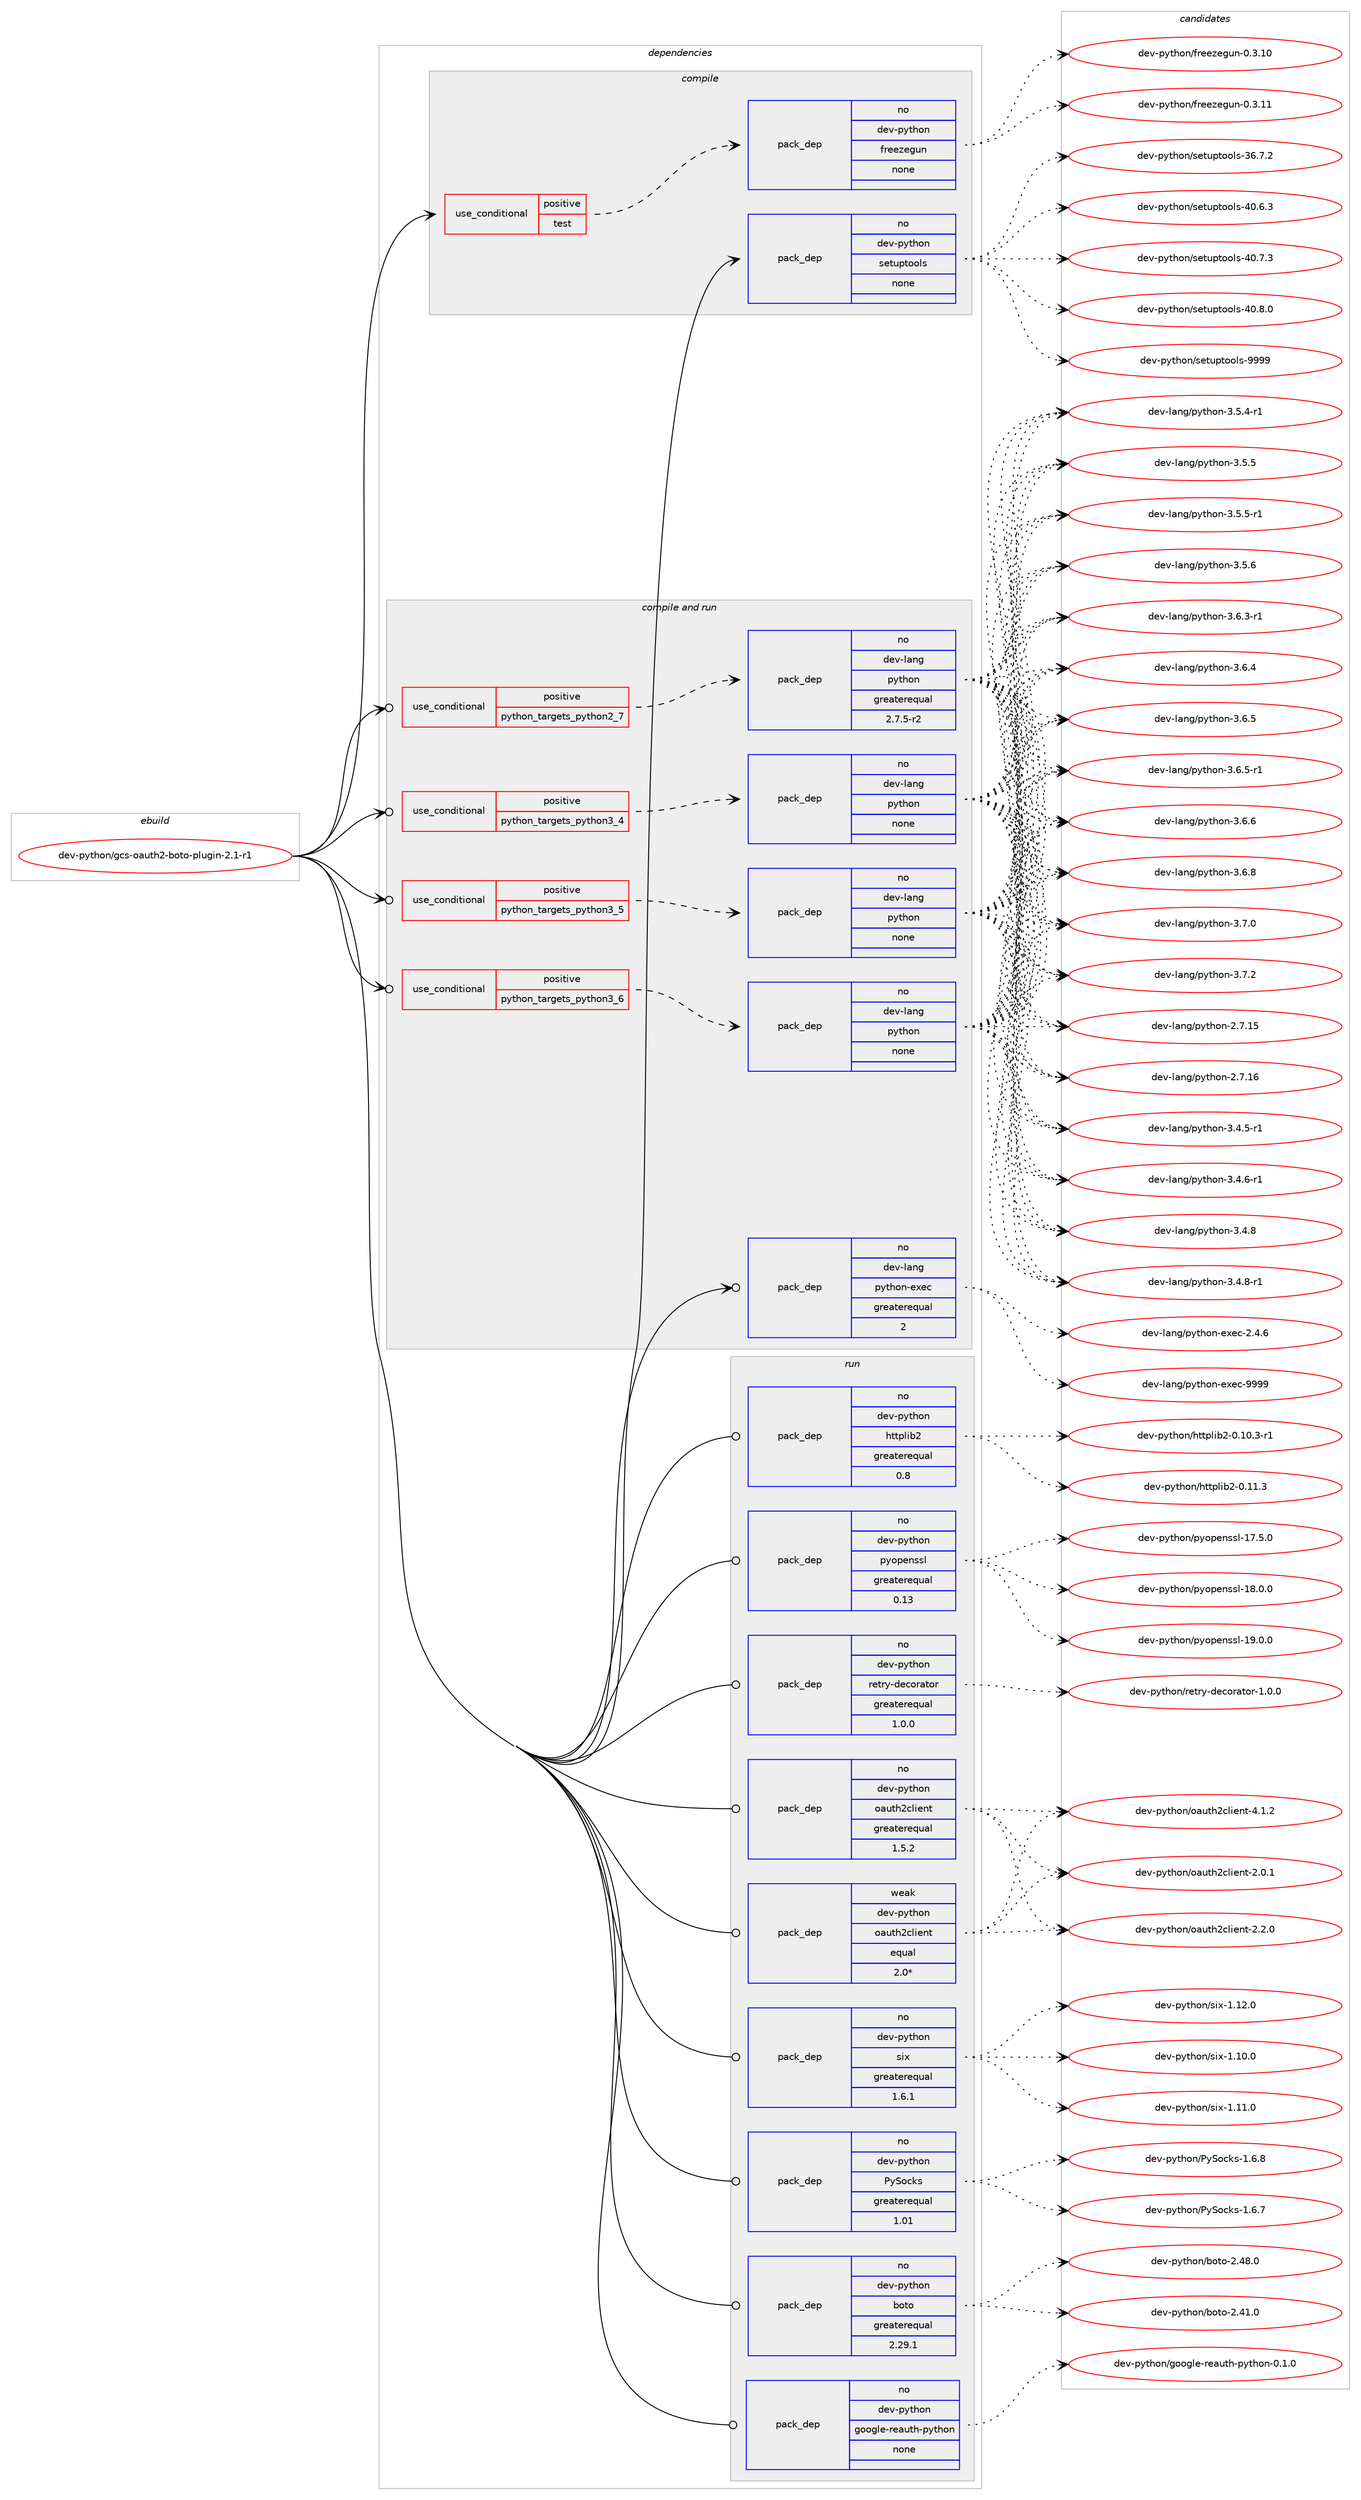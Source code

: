 digraph prolog {

# *************
# Graph options
# *************

newrank=true;
concentrate=true;
compound=true;
graph [rankdir=LR,fontname=Helvetica,fontsize=10,ranksep=1.5];#, ranksep=2.5, nodesep=0.2];
edge  [arrowhead=vee];
node  [fontname=Helvetica,fontsize=10];

# **********
# The ebuild
# **********

subgraph cluster_leftcol {
color=gray;
rank=same;
label=<<i>ebuild</i>>;
id [label="dev-python/gcs-oauth2-boto-plugin-2.1-r1", color=red, width=4, href="../dev-python/gcs-oauth2-boto-plugin-2.1-r1.svg"];
}

# ****************
# The dependencies
# ****************

subgraph cluster_midcol {
color=gray;
label=<<i>dependencies</i>>;
subgraph cluster_compile {
fillcolor="#eeeeee";
style=filled;
label=<<i>compile</i>>;
subgraph cond374833 {
dependency1410798 [label=<<TABLE BORDER="0" CELLBORDER="1" CELLSPACING="0" CELLPADDING="4"><TR><TD ROWSPAN="3" CELLPADDING="10">use_conditional</TD></TR><TR><TD>positive</TD></TR><TR><TD>test</TD></TR></TABLE>>, shape=none, color=red];
subgraph pack1012706 {
dependency1410799 [label=<<TABLE BORDER="0" CELLBORDER="1" CELLSPACING="0" CELLPADDING="4" WIDTH="220"><TR><TD ROWSPAN="6" CELLPADDING="30">pack_dep</TD></TR><TR><TD WIDTH="110">no</TD></TR><TR><TD>dev-python</TD></TR><TR><TD>freezegun</TD></TR><TR><TD>none</TD></TR><TR><TD></TD></TR></TABLE>>, shape=none, color=blue];
}
dependency1410798:e -> dependency1410799:w [weight=20,style="dashed",arrowhead="vee"];
}
id:e -> dependency1410798:w [weight=20,style="solid",arrowhead="vee"];
subgraph pack1012707 {
dependency1410800 [label=<<TABLE BORDER="0" CELLBORDER="1" CELLSPACING="0" CELLPADDING="4" WIDTH="220"><TR><TD ROWSPAN="6" CELLPADDING="30">pack_dep</TD></TR><TR><TD WIDTH="110">no</TD></TR><TR><TD>dev-python</TD></TR><TR><TD>setuptools</TD></TR><TR><TD>none</TD></TR><TR><TD></TD></TR></TABLE>>, shape=none, color=blue];
}
id:e -> dependency1410800:w [weight=20,style="solid",arrowhead="vee"];
}
subgraph cluster_compileandrun {
fillcolor="#eeeeee";
style=filled;
label=<<i>compile and run</i>>;
subgraph cond374834 {
dependency1410801 [label=<<TABLE BORDER="0" CELLBORDER="1" CELLSPACING="0" CELLPADDING="4"><TR><TD ROWSPAN="3" CELLPADDING="10">use_conditional</TD></TR><TR><TD>positive</TD></TR><TR><TD>python_targets_python2_7</TD></TR></TABLE>>, shape=none, color=red];
subgraph pack1012708 {
dependency1410802 [label=<<TABLE BORDER="0" CELLBORDER="1" CELLSPACING="0" CELLPADDING="4" WIDTH="220"><TR><TD ROWSPAN="6" CELLPADDING="30">pack_dep</TD></TR><TR><TD WIDTH="110">no</TD></TR><TR><TD>dev-lang</TD></TR><TR><TD>python</TD></TR><TR><TD>greaterequal</TD></TR><TR><TD>2.7.5-r2</TD></TR></TABLE>>, shape=none, color=blue];
}
dependency1410801:e -> dependency1410802:w [weight=20,style="dashed",arrowhead="vee"];
}
id:e -> dependency1410801:w [weight=20,style="solid",arrowhead="odotvee"];
subgraph cond374835 {
dependency1410803 [label=<<TABLE BORDER="0" CELLBORDER="1" CELLSPACING="0" CELLPADDING="4"><TR><TD ROWSPAN="3" CELLPADDING="10">use_conditional</TD></TR><TR><TD>positive</TD></TR><TR><TD>python_targets_python3_4</TD></TR></TABLE>>, shape=none, color=red];
subgraph pack1012709 {
dependency1410804 [label=<<TABLE BORDER="0" CELLBORDER="1" CELLSPACING="0" CELLPADDING="4" WIDTH="220"><TR><TD ROWSPAN="6" CELLPADDING="30">pack_dep</TD></TR><TR><TD WIDTH="110">no</TD></TR><TR><TD>dev-lang</TD></TR><TR><TD>python</TD></TR><TR><TD>none</TD></TR><TR><TD></TD></TR></TABLE>>, shape=none, color=blue];
}
dependency1410803:e -> dependency1410804:w [weight=20,style="dashed",arrowhead="vee"];
}
id:e -> dependency1410803:w [weight=20,style="solid",arrowhead="odotvee"];
subgraph cond374836 {
dependency1410805 [label=<<TABLE BORDER="0" CELLBORDER="1" CELLSPACING="0" CELLPADDING="4"><TR><TD ROWSPAN="3" CELLPADDING="10">use_conditional</TD></TR><TR><TD>positive</TD></TR><TR><TD>python_targets_python3_5</TD></TR></TABLE>>, shape=none, color=red];
subgraph pack1012710 {
dependency1410806 [label=<<TABLE BORDER="0" CELLBORDER="1" CELLSPACING="0" CELLPADDING="4" WIDTH="220"><TR><TD ROWSPAN="6" CELLPADDING="30">pack_dep</TD></TR><TR><TD WIDTH="110">no</TD></TR><TR><TD>dev-lang</TD></TR><TR><TD>python</TD></TR><TR><TD>none</TD></TR><TR><TD></TD></TR></TABLE>>, shape=none, color=blue];
}
dependency1410805:e -> dependency1410806:w [weight=20,style="dashed",arrowhead="vee"];
}
id:e -> dependency1410805:w [weight=20,style="solid",arrowhead="odotvee"];
subgraph cond374837 {
dependency1410807 [label=<<TABLE BORDER="0" CELLBORDER="1" CELLSPACING="0" CELLPADDING="4"><TR><TD ROWSPAN="3" CELLPADDING="10">use_conditional</TD></TR><TR><TD>positive</TD></TR><TR><TD>python_targets_python3_6</TD></TR></TABLE>>, shape=none, color=red];
subgraph pack1012711 {
dependency1410808 [label=<<TABLE BORDER="0" CELLBORDER="1" CELLSPACING="0" CELLPADDING="4" WIDTH="220"><TR><TD ROWSPAN="6" CELLPADDING="30">pack_dep</TD></TR><TR><TD WIDTH="110">no</TD></TR><TR><TD>dev-lang</TD></TR><TR><TD>python</TD></TR><TR><TD>none</TD></TR><TR><TD></TD></TR></TABLE>>, shape=none, color=blue];
}
dependency1410807:e -> dependency1410808:w [weight=20,style="dashed",arrowhead="vee"];
}
id:e -> dependency1410807:w [weight=20,style="solid",arrowhead="odotvee"];
subgraph pack1012712 {
dependency1410809 [label=<<TABLE BORDER="0" CELLBORDER="1" CELLSPACING="0" CELLPADDING="4" WIDTH="220"><TR><TD ROWSPAN="6" CELLPADDING="30">pack_dep</TD></TR><TR><TD WIDTH="110">no</TD></TR><TR><TD>dev-lang</TD></TR><TR><TD>python-exec</TD></TR><TR><TD>greaterequal</TD></TR><TR><TD>2</TD></TR></TABLE>>, shape=none, color=blue];
}
id:e -> dependency1410809:w [weight=20,style="solid",arrowhead="odotvee"];
}
subgraph cluster_run {
fillcolor="#eeeeee";
style=filled;
label=<<i>run</i>>;
subgraph pack1012713 {
dependency1410810 [label=<<TABLE BORDER="0" CELLBORDER="1" CELLSPACING="0" CELLPADDING="4" WIDTH="220"><TR><TD ROWSPAN="6" CELLPADDING="30">pack_dep</TD></TR><TR><TD WIDTH="110">no</TD></TR><TR><TD>dev-python</TD></TR><TR><TD>PySocks</TD></TR><TR><TD>greaterequal</TD></TR><TR><TD>1.01</TD></TR></TABLE>>, shape=none, color=blue];
}
id:e -> dependency1410810:w [weight=20,style="solid",arrowhead="odot"];
subgraph pack1012714 {
dependency1410811 [label=<<TABLE BORDER="0" CELLBORDER="1" CELLSPACING="0" CELLPADDING="4" WIDTH="220"><TR><TD ROWSPAN="6" CELLPADDING="30">pack_dep</TD></TR><TR><TD WIDTH="110">no</TD></TR><TR><TD>dev-python</TD></TR><TR><TD>boto</TD></TR><TR><TD>greaterequal</TD></TR><TR><TD>2.29.1</TD></TR></TABLE>>, shape=none, color=blue];
}
id:e -> dependency1410811:w [weight=20,style="solid",arrowhead="odot"];
subgraph pack1012715 {
dependency1410812 [label=<<TABLE BORDER="0" CELLBORDER="1" CELLSPACING="0" CELLPADDING="4" WIDTH="220"><TR><TD ROWSPAN="6" CELLPADDING="30">pack_dep</TD></TR><TR><TD WIDTH="110">no</TD></TR><TR><TD>dev-python</TD></TR><TR><TD>google-reauth-python</TD></TR><TR><TD>none</TD></TR><TR><TD></TD></TR></TABLE>>, shape=none, color=blue];
}
id:e -> dependency1410812:w [weight=20,style="solid",arrowhead="odot"];
subgraph pack1012716 {
dependency1410813 [label=<<TABLE BORDER="0" CELLBORDER="1" CELLSPACING="0" CELLPADDING="4" WIDTH="220"><TR><TD ROWSPAN="6" CELLPADDING="30">pack_dep</TD></TR><TR><TD WIDTH="110">no</TD></TR><TR><TD>dev-python</TD></TR><TR><TD>httplib2</TD></TR><TR><TD>greaterequal</TD></TR><TR><TD>0.8</TD></TR></TABLE>>, shape=none, color=blue];
}
id:e -> dependency1410813:w [weight=20,style="solid",arrowhead="odot"];
subgraph pack1012717 {
dependency1410814 [label=<<TABLE BORDER="0" CELLBORDER="1" CELLSPACING="0" CELLPADDING="4" WIDTH="220"><TR><TD ROWSPAN="6" CELLPADDING="30">pack_dep</TD></TR><TR><TD WIDTH="110">no</TD></TR><TR><TD>dev-python</TD></TR><TR><TD>oauth2client</TD></TR><TR><TD>greaterequal</TD></TR><TR><TD>1.5.2</TD></TR></TABLE>>, shape=none, color=blue];
}
id:e -> dependency1410814:w [weight=20,style="solid",arrowhead="odot"];
subgraph pack1012718 {
dependency1410815 [label=<<TABLE BORDER="0" CELLBORDER="1" CELLSPACING="0" CELLPADDING="4" WIDTH="220"><TR><TD ROWSPAN="6" CELLPADDING="30">pack_dep</TD></TR><TR><TD WIDTH="110">no</TD></TR><TR><TD>dev-python</TD></TR><TR><TD>pyopenssl</TD></TR><TR><TD>greaterequal</TD></TR><TR><TD>0.13</TD></TR></TABLE>>, shape=none, color=blue];
}
id:e -> dependency1410815:w [weight=20,style="solid",arrowhead="odot"];
subgraph pack1012719 {
dependency1410816 [label=<<TABLE BORDER="0" CELLBORDER="1" CELLSPACING="0" CELLPADDING="4" WIDTH="220"><TR><TD ROWSPAN="6" CELLPADDING="30">pack_dep</TD></TR><TR><TD WIDTH="110">no</TD></TR><TR><TD>dev-python</TD></TR><TR><TD>retry-decorator</TD></TR><TR><TD>greaterequal</TD></TR><TR><TD>1.0.0</TD></TR></TABLE>>, shape=none, color=blue];
}
id:e -> dependency1410816:w [weight=20,style="solid",arrowhead="odot"];
subgraph pack1012720 {
dependency1410817 [label=<<TABLE BORDER="0" CELLBORDER="1" CELLSPACING="0" CELLPADDING="4" WIDTH="220"><TR><TD ROWSPAN="6" CELLPADDING="30">pack_dep</TD></TR><TR><TD WIDTH="110">no</TD></TR><TR><TD>dev-python</TD></TR><TR><TD>six</TD></TR><TR><TD>greaterequal</TD></TR><TR><TD>1.6.1</TD></TR></TABLE>>, shape=none, color=blue];
}
id:e -> dependency1410817:w [weight=20,style="solid",arrowhead="odot"];
subgraph pack1012721 {
dependency1410818 [label=<<TABLE BORDER="0" CELLBORDER="1" CELLSPACING="0" CELLPADDING="4" WIDTH="220"><TR><TD ROWSPAN="6" CELLPADDING="30">pack_dep</TD></TR><TR><TD WIDTH="110">weak</TD></TR><TR><TD>dev-python</TD></TR><TR><TD>oauth2client</TD></TR><TR><TD>equal</TD></TR><TR><TD>2.0*</TD></TR></TABLE>>, shape=none, color=blue];
}
id:e -> dependency1410818:w [weight=20,style="solid",arrowhead="odot"];
}
}

# **************
# The candidates
# **************

subgraph cluster_choices {
rank=same;
color=gray;
label=<<i>candidates</i>>;

subgraph choice1012706 {
color=black;
nodesep=1;
choice100101118451121211161041111104710211410110112210110311711045484651464948 [label="dev-python/freezegun-0.3.10", color=red, width=4,href="../dev-python/freezegun-0.3.10.svg"];
choice100101118451121211161041111104710211410110112210110311711045484651464949 [label="dev-python/freezegun-0.3.11", color=red, width=4,href="../dev-python/freezegun-0.3.11.svg"];
dependency1410799:e -> choice100101118451121211161041111104710211410110112210110311711045484651464948:w [style=dotted,weight="100"];
dependency1410799:e -> choice100101118451121211161041111104710211410110112210110311711045484651464949:w [style=dotted,weight="100"];
}
subgraph choice1012707 {
color=black;
nodesep=1;
choice100101118451121211161041111104711510111611711211611111110811545515446554650 [label="dev-python/setuptools-36.7.2", color=red, width=4,href="../dev-python/setuptools-36.7.2.svg"];
choice100101118451121211161041111104711510111611711211611111110811545524846544651 [label="dev-python/setuptools-40.6.3", color=red, width=4,href="../dev-python/setuptools-40.6.3.svg"];
choice100101118451121211161041111104711510111611711211611111110811545524846554651 [label="dev-python/setuptools-40.7.3", color=red, width=4,href="../dev-python/setuptools-40.7.3.svg"];
choice100101118451121211161041111104711510111611711211611111110811545524846564648 [label="dev-python/setuptools-40.8.0", color=red, width=4,href="../dev-python/setuptools-40.8.0.svg"];
choice10010111845112121116104111110471151011161171121161111111081154557575757 [label="dev-python/setuptools-9999", color=red, width=4,href="../dev-python/setuptools-9999.svg"];
dependency1410800:e -> choice100101118451121211161041111104711510111611711211611111110811545515446554650:w [style=dotted,weight="100"];
dependency1410800:e -> choice100101118451121211161041111104711510111611711211611111110811545524846544651:w [style=dotted,weight="100"];
dependency1410800:e -> choice100101118451121211161041111104711510111611711211611111110811545524846554651:w [style=dotted,weight="100"];
dependency1410800:e -> choice100101118451121211161041111104711510111611711211611111110811545524846564648:w [style=dotted,weight="100"];
dependency1410800:e -> choice10010111845112121116104111110471151011161171121161111111081154557575757:w [style=dotted,weight="100"];
}
subgraph choice1012708 {
color=black;
nodesep=1;
choice10010111845108971101034711212111610411111045504655464953 [label="dev-lang/python-2.7.15", color=red, width=4,href="../dev-lang/python-2.7.15.svg"];
choice10010111845108971101034711212111610411111045504655464954 [label="dev-lang/python-2.7.16", color=red, width=4,href="../dev-lang/python-2.7.16.svg"];
choice1001011184510897110103471121211161041111104551465246534511449 [label="dev-lang/python-3.4.5-r1", color=red, width=4,href="../dev-lang/python-3.4.5-r1.svg"];
choice1001011184510897110103471121211161041111104551465246544511449 [label="dev-lang/python-3.4.6-r1", color=red, width=4,href="../dev-lang/python-3.4.6-r1.svg"];
choice100101118451089711010347112121116104111110455146524656 [label="dev-lang/python-3.4.8", color=red, width=4,href="../dev-lang/python-3.4.8.svg"];
choice1001011184510897110103471121211161041111104551465246564511449 [label="dev-lang/python-3.4.8-r1", color=red, width=4,href="../dev-lang/python-3.4.8-r1.svg"];
choice1001011184510897110103471121211161041111104551465346524511449 [label="dev-lang/python-3.5.4-r1", color=red, width=4,href="../dev-lang/python-3.5.4-r1.svg"];
choice100101118451089711010347112121116104111110455146534653 [label="dev-lang/python-3.5.5", color=red, width=4,href="../dev-lang/python-3.5.5.svg"];
choice1001011184510897110103471121211161041111104551465346534511449 [label="dev-lang/python-3.5.5-r1", color=red, width=4,href="../dev-lang/python-3.5.5-r1.svg"];
choice100101118451089711010347112121116104111110455146534654 [label="dev-lang/python-3.5.6", color=red, width=4,href="../dev-lang/python-3.5.6.svg"];
choice1001011184510897110103471121211161041111104551465446514511449 [label="dev-lang/python-3.6.3-r1", color=red, width=4,href="../dev-lang/python-3.6.3-r1.svg"];
choice100101118451089711010347112121116104111110455146544652 [label="dev-lang/python-3.6.4", color=red, width=4,href="../dev-lang/python-3.6.4.svg"];
choice100101118451089711010347112121116104111110455146544653 [label="dev-lang/python-3.6.5", color=red, width=4,href="../dev-lang/python-3.6.5.svg"];
choice1001011184510897110103471121211161041111104551465446534511449 [label="dev-lang/python-3.6.5-r1", color=red, width=4,href="../dev-lang/python-3.6.5-r1.svg"];
choice100101118451089711010347112121116104111110455146544654 [label="dev-lang/python-3.6.6", color=red, width=4,href="../dev-lang/python-3.6.6.svg"];
choice100101118451089711010347112121116104111110455146544656 [label="dev-lang/python-3.6.8", color=red, width=4,href="../dev-lang/python-3.6.8.svg"];
choice100101118451089711010347112121116104111110455146554648 [label="dev-lang/python-3.7.0", color=red, width=4,href="../dev-lang/python-3.7.0.svg"];
choice100101118451089711010347112121116104111110455146554650 [label="dev-lang/python-3.7.2", color=red, width=4,href="../dev-lang/python-3.7.2.svg"];
dependency1410802:e -> choice10010111845108971101034711212111610411111045504655464953:w [style=dotted,weight="100"];
dependency1410802:e -> choice10010111845108971101034711212111610411111045504655464954:w [style=dotted,weight="100"];
dependency1410802:e -> choice1001011184510897110103471121211161041111104551465246534511449:w [style=dotted,weight="100"];
dependency1410802:e -> choice1001011184510897110103471121211161041111104551465246544511449:w [style=dotted,weight="100"];
dependency1410802:e -> choice100101118451089711010347112121116104111110455146524656:w [style=dotted,weight="100"];
dependency1410802:e -> choice1001011184510897110103471121211161041111104551465246564511449:w [style=dotted,weight="100"];
dependency1410802:e -> choice1001011184510897110103471121211161041111104551465346524511449:w [style=dotted,weight="100"];
dependency1410802:e -> choice100101118451089711010347112121116104111110455146534653:w [style=dotted,weight="100"];
dependency1410802:e -> choice1001011184510897110103471121211161041111104551465346534511449:w [style=dotted,weight="100"];
dependency1410802:e -> choice100101118451089711010347112121116104111110455146534654:w [style=dotted,weight="100"];
dependency1410802:e -> choice1001011184510897110103471121211161041111104551465446514511449:w [style=dotted,weight="100"];
dependency1410802:e -> choice100101118451089711010347112121116104111110455146544652:w [style=dotted,weight="100"];
dependency1410802:e -> choice100101118451089711010347112121116104111110455146544653:w [style=dotted,weight="100"];
dependency1410802:e -> choice1001011184510897110103471121211161041111104551465446534511449:w [style=dotted,weight="100"];
dependency1410802:e -> choice100101118451089711010347112121116104111110455146544654:w [style=dotted,weight="100"];
dependency1410802:e -> choice100101118451089711010347112121116104111110455146544656:w [style=dotted,weight="100"];
dependency1410802:e -> choice100101118451089711010347112121116104111110455146554648:w [style=dotted,weight="100"];
dependency1410802:e -> choice100101118451089711010347112121116104111110455146554650:w [style=dotted,weight="100"];
}
subgraph choice1012709 {
color=black;
nodesep=1;
choice10010111845108971101034711212111610411111045504655464953 [label="dev-lang/python-2.7.15", color=red, width=4,href="../dev-lang/python-2.7.15.svg"];
choice10010111845108971101034711212111610411111045504655464954 [label="dev-lang/python-2.7.16", color=red, width=4,href="../dev-lang/python-2.7.16.svg"];
choice1001011184510897110103471121211161041111104551465246534511449 [label="dev-lang/python-3.4.5-r1", color=red, width=4,href="../dev-lang/python-3.4.5-r1.svg"];
choice1001011184510897110103471121211161041111104551465246544511449 [label="dev-lang/python-3.4.6-r1", color=red, width=4,href="../dev-lang/python-3.4.6-r1.svg"];
choice100101118451089711010347112121116104111110455146524656 [label="dev-lang/python-3.4.8", color=red, width=4,href="../dev-lang/python-3.4.8.svg"];
choice1001011184510897110103471121211161041111104551465246564511449 [label="dev-lang/python-3.4.8-r1", color=red, width=4,href="../dev-lang/python-3.4.8-r1.svg"];
choice1001011184510897110103471121211161041111104551465346524511449 [label="dev-lang/python-3.5.4-r1", color=red, width=4,href="../dev-lang/python-3.5.4-r1.svg"];
choice100101118451089711010347112121116104111110455146534653 [label="dev-lang/python-3.5.5", color=red, width=4,href="../dev-lang/python-3.5.5.svg"];
choice1001011184510897110103471121211161041111104551465346534511449 [label="dev-lang/python-3.5.5-r1", color=red, width=4,href="../dev-lang/python-3.5.5-r1.svg"];
choice100101118451089711010347112121116104111110455146534654 [label="dev-lang/python-3.5.6", color=red, width=4,href="../dev-lang/python-3.5.6.svg"];
choice1001011184510897110103471121211161041111104551465446514511449 [label="dev-lang/python-3.6.3-r1", color=red, width=4,href="../dev-lang/python-3.6.3-r1.svg"];
choice100101118451089711010347112121116104111110455146544652 [label="dev-lang/python-3.6.4", color=red, width=4,href="../dev-lang/python-3.6.4.svg"];
choice100101118451089711010347112121116104111110455146544653 [label="dev-lang/python-3.6.5", color=red, width=4,href="../dev-lang/python-3.6.5.svg"];
choice1001011184510897110103471121211161041111104551465446534511449 [label="dev-lang/python-3.6.5-r1", color=red, width=4,href="../dev-lang/python-3.6.5-r1.svg"];
choice100101118451089711010347112121116104111110455146544654 [label="dev-lang/python-3.6.6", color=red, width=4,href="../dev-lang/python-3.6.6.svg"];
choice100101118451089711010347112121116104111110455146544656 [label="dev-lang/python-3.6.8", color=red, width=4,href="../dev-lang/python-3.6.8.svg"];
choice100101118451089711010347112121116104111110455146554648 [label="dev-lang/python-3.7.0", color=red, width=4,href="../dev-lang/python-3.7.0.svg"];
choice100101118451089711010347112121116104111110455146554650 [label="dev-lang/python-3.7.2", color=red, width=4,href="../dev-lang/python-3.7.2.svg"];
dependency1410804:e -> choice10010111845108971101034711212111610411111045504655464953:w [style=dotted,weight="100"];
dependency1410804:e -> choice10010111845108971101034711212111610411111045504655464954:w [style=dotted,weight="100"];
dependency1410804:e -> choice1001011184510897110103471121211161041111104551465246534511449:w [style=dotted,weight="100"];
dependency1410804:e -> choice1001011184510897110103471121211161041111104551465246544511449:w [style=dotted,weight="100"];
dependency1410804:e -> choice100101118451089711010347112121116104111110455146524656:w [style=dotted,weight="100"];
dependency1410804:e -> choice1001011184510897110103471121211161041111104551465246564511449:w [style=dotted,weight="100"];
dependency1410804:e -> choice1001011184510897110103471121211161041111104551465346524511449:w [style=dotted,weight="100"];
dependency1410804:e -> choice100101118451089711010347112121116104111110455146534653:w [style=dotted,weight="100"];
dependency1410804:e -> choice1001011184510897110103471121211161041111104551465346534511449:w [style=dotted,weight="100"];
dependency1410804:e -> choice100101118451089711010347112121116104111110455146534654:w [style=dotted,weight="100"];
dependency1410804:e -> choice1001011184510897110103471121211161041111104551465446514511449:w [style=dotted,weight="100"];
dependency1410804:e -> choice100101118451089711010347112121116104111110455146544652:w [style=dotted,weight="100"];
dependency1410804:e -> choice100101118451089711010347112121116104111110455146544653:w [style=dotted,weight="100"];
dependency1410804:e -> choice1001011184510897110103471121211161041111104551465446534511449:w [style=dotted,weight="100"];
dependency1410804:e -> choice100101118451089711010347112121116104111110455146544654:w [style=dotted,weight="100"];
dependency1410804:e -> choice100101118451089711010347112121116104111110455146544656:w [style=dotted,weight="100"];
dependency1410804:e -> choice100101118451089711010347112121116104111110455146554648:w [style=dotted,weight="100"];
dependency1410804:e -> choice100101118451089711010347112121116104111110455146554650:w [style=dotted,weight="100"];
}
subgraph choice1012710 {
color=black;
nodesep=1;
choice10010111845108971101034711212111610411111045504655464953 [label="dev-lang/python-2.7.15", color=red, width=4,href="../dev-lang/python-2.7.15.svg"];
choice10010111845108971101034711212111610411111045504655464954 [label="dev-lang/python-2.7.16", color=red, width=4,href="../dev-lang/python-2.7.16.svg"];
choice1001011184510897110103471121211161041111104551465246534511449 [label="dev-lang/python-3.4.5-r1", color=red, width=4,href="../dev-lang/python-3.4.5-r1.svg"];
choice1001011184510897110103471121211161041111104551465246544511449 [label="dev-lang/python-3.4.6-r1", color=red, width=4,href="../dev-lang/python-3.4.6-r1.svg"];
choice100101118451089711010347112121116104111110455146524656 [label="dev-lang/python-3.4.8", color=red, width=4,href="../dev-lang/python-3.4.8.svg"];
choice1001011184510897110103471121211161041111104551465246564511449 [label="dev-lang/python-3.4.8-r1", color=red, width=4,href="../dev-lang/python-3.4.8-r1.svg"];
choice1001011184510897110103471121211161041111104551465346524511449 [label="dev-lang/python-3.5.4-r1", color=red, width=4,href="../dev-lang/python-3.5.4-r1.svg"];
choice100101118451089711010347112121116104111110455146534653 [label="dev-lang/python-3.5.5", color=red, width=4,href="../dev-lang/python-3.5.5.svg"];
choice1001011184510897110103471121211161041111104551465346534511449 [label="dev-lang/python-3.5.5-r1", color=red, width=4,href="../dev-lang/python-3.5.5-r1.svg"];
choice100101118451089711010347112121116104111110455146534654 [label="dev-lang/python-3.5.6", color=red, width=4,href="../dev-lang/python-3.5.6.svg"];
choice1001011184510897110103471121211161041111104551465446514511449 [label="dev-lang/python-3.6.3-r1", color=red, width=4,href="../dev-lang/python-3.6.3-r1.svg"];
choice100101118451089711010347112121116104111110455146544652 [label="dev-lang/python-3.6.4", color=red, width=4,href="../dev-lang/python-3.6.4.svg"];
choice100101118451089711010347112121116104111110455146544653 [label="dev-lang/python-3.6.5", color=red, width=4,href="../dev-lang/python-3.6.5.svg"];
choice1001011184510897110103471121211161041111104551465446534511449 [label="dev-lang/python-3.6.5-r1", color=red, width=4,href="../dev-lang/python-3.6.5-r1.svg"];
choice100101118451089711010347112121116104111110455146544654 [label="dev-lang/python-3.6.6", color=red, width=4,href="../dev-lang/python-3.6.6.svg"];
choice100101118451089711010347112121116104111110455146544656 [label="dev-lang/python-3.6.8", color=red, width=4,href="../dev-lang/python-3.6.8.svg"];
choice100101118451089711010347112121116104111110455146554648 [label="dev-lang/python-3.7.0", color=red, width=4,href="../dev-lang/python-3.7.0.svg"];
choice100101118451089711010347112121116104111110455146554650 [label="dev-lang/python-3.7.2", color=red, width=4,href="../dev-lang/python-3.7.2.svg"];
dependency1410806:e -> choice10010111845108971101034711212111610411111045504655464953:w [style=dotted,weight="100"];
dependency1410806:e -> choice10010111845108971101034711212111610411111045504655464954:w [style=dotted,weight="100"];
dependency1410806:e -> choice1001011184510897110103471121211161041111104551465246534511449:w [style=dotted,weight="100"];
dependency1410806:e -> choice1001011184510897110103471121211161041111104551465246544511449:w [style=dotted,weight="100"];
dependency1410806:e -> choice100101118451089711010347112121116104111110455146524656:w [style=dotted,weight="100"];
dependency1410806:e -> choice1001011184510897110103471121211161041111104551465246564511449:w [style=dotted,weight="100"];
dependency1410806:e -> choice1001011184510897110103471121211161041111104551465346524511449:w [style=dotted,weight="100"];
dependency1410806:e -> choice100101118451089711010347112121116104111110455146534653:w [style=dotted,weight="100"];
dependency1410806:e -> choice1001011184510897110103471121211161041111104551465346534511449:w [style=dotted,weight="100"];
dependency1410806:e -> choice100101118451089711010347112121116104111110455146534654:w [style=dotted,weight="100"];
dependency1410806:e -> choice1001011184510897110103471121211161041111104551465446514511449:w [style=dotted,weight="100"];
dependency1410806:e -> choice100101118451089711010347112121116104111110455146544652:w [style=dotted,weight="100"];
dependency1410806:e -> choice100101118451089711010347112121116104111110455146544653:w [style=dotted,weight="100"];
dependency1410806:e -> choice1001011184510897110103471121211161041111104551465446534511449:w [style=dotted,weight="100"];
dependency1410806:e -> choice100101118451089711010347112121116104111110455146544654:w [style=dotted,weight="100"];
dependency1410806:e -> choice100101118451089711010347112121116104111110455146544656:w [style=dotted,weight="100"];
dependency1410806:e -> choice100101118451089711010347112121116104111110455146554648:w [style=dotted,weight="100"];
dependency1410806:e -> choice100101118451089711010347112121116104111110455146554650:w [style=dotted,weight="100"];
}
subgraph choice1012711 {
color=black;
nodesep=1;
choice10010111845108971101034711212111610411111045504655464953 [label="dev-lang/python-2.7.15", color=red, width=4,href="../dev-lang/python-2.7.15.svg"];
choice10010111845108971101034711212111610411111045504655464954 [label="dev-lang/python-2.7.16", color=red, width=4,href="../dev-lang/python-2.7.16.svg"];
choice1001011184510897110103471121211161041111104551465246534511449 [label="dev-lang/python-3.4.5-r1", color=red, width=4,href="../dev-lang/python-3.4.5-r1.svg"];
choice1001011184510897110103471121211161041111104551465246544511449 [label="dev-lang/python-3.4.6-r1", color=red, width=4,href="../dev-lang/python-3.4.6-r1.svg"];
choice100101118451089711010347112121116104111110455146524656 [label="dev-lang/python-3.4.8", color=red, width=4,href="../dev-lang/python-3.4.8.svg"];
choice1001011184510897110103471121211161041111104551465246564511449 [label="dev-lang/python-3.4.8-r1", color=red, width=4,href="../dev-lang/python-3.4.8-r1.svg"];
choice1001011184510897110103471121211161041111104551465346524511449 [label="dev-lang/python-3.5.4-r1", color=red, width=4,href="../dev-lang/python-3.5.4-r1.svg"];
choice100101118451089711010347112121116104111110455146534653 [label="dev-lang/python-3.5.5", color=red, width=4,href="../dev-lang/python-3.5.5.svg"];
choice1001011184510897110103471121211161041111104551465346534511449 [label="dev-lang/python-3.5.5-r1", color=red, width=4,href="../dev-lang/python-3.5.5-r1.svg"];
choice100101118451089711010347112121116104111110455146534654 [label="dev-lang/python-3.5.6", color=red, width=4,href="../dev-lang/python-3.5.6.svg"];
choice1001011184510897110103471121211161041111104551465446514511449 [label="dev-lang/python-3.6.3-r1", color=red, width=4,href="../dev-lang/python-3.6.3-r1.svg"];
choice100101118451089711010347112121116104111110455146544652 [label="dev-lang/python-3.6.4", color=red, width=4,href="../dev-lang/python-3.6.4.svg"];
choice100101118451089711010347112121116104111110455146544653 [label="dev-lang/python-3.6.5", color=red, width=4,href="../dev-lang/python-3.6.5.svg"];
choice1001011184510897110103471121211161041111104551465446534511449 [label="dev-lang/python-3.6.5-r1", color=red, width=4,href="../dev-lang/python-3.6.5-r1.svg"];
choice100101118451089711010347112121116104111110455146544654 [label="dev-lang/python-3.6.6", color=red, width=4,href="../dev-lang/python-3.6.6.svg"];
choice100101118451089711010347112121116104111110455146544656 [label="dev-lang/python-3.6.8", color=red, width=4,href="../dev-lang/python-3.6.8.svg"];
choice100101118451089711010347112121116104111110455146554648 [label="dev-lang/python-3.7.0", color=red, width=4,href="../dev-lang/python-3.7.0.svg"];
choice100101118451089711010347112121116104111110455146554650 [label="dev-lang/python-3.7.2", color=red, width=4,href="../dev-lang/python-3.7.2.svg"];
dependency1410808:e -> choice10010111845108971101034711212111610411111045504655464953:w [style=dotted,weight="100"];
dependency1410808:e -> choice10010111845108971101034711212111610411111045504655464954:w [style=dotted,weight="100"];
dependency1410808:e -> choice1001011184510897110103471121211161041111104551465246534511449:w [style=dotted,weight="100"];
dependency1410808:e -> choice1001011184510897110103471121211161041111104551465246544511449:w [style=dotted,weight="100"];
dependency1410808:e -> choice100101118451089711010347112121116104111110455146524656:w [style=dotted,weight="100"];
dependency1410808:e -> choice1001011184510897110103471121211161041111104551465246564511449:w [style=dotted,weight="100"];
dependency1410808:e -> choice1001011184510897110103471121211161041111104551465346524511449:w [style=dotted,weight="100"];
dependency1410808:e -> choice100101118451089711010347112121116104111110455146534653:w [style=dotted,weight="100"];
dependency1410808:e -> choice1001011184510897110103471121211161041111104551465346534511449:w [style=dotted,weight="100"];
dependency1410808:e -> choice100101118451089711010347112121116104111110455146534654:w [style=dotted,weight="100"];
dependency1410808:e -> choice1001011184510897110103471121211161041111104551465446514511449:w [style=dotted,weight="100"];
dependency1410808:e -> choice100101118451089711010347112121116104111110455146544652:w [style=dotted,weight="100"];
dependency1410808:e -> choice100101118451089711010347112121116104111110455146544653:w [style=dotted,weight="100"];
dependency1410808:e -> choice1001011184510897110103471121211161041111104551465446534511449:w [style=dotted,weight="100"];
dependency1410808:e -> choice100101118451089711010347112121116104111110455146544654:w [style=dotted,weight="100"];
dependency1410808:e -> choice100101118451089711010347112121116104111110455146544656:w [style=dotted,weight="100"];
dependency1410808:e -> choice100101118451089711010347112121116104111110455146554648:w [style=dotted,weight="100"];
dependency1410808:e -> choice100101118451089711010347112121116104111110455146554650:w [style=dotted,weight="100"];
}
subgraph choice1012712 {
color=black;
nodesep=1;
choice1001011184510897110103471121211161041111104510112010199455046524654 [label="dev-lang/python-exec-2.4.6", color=red, width=4,href="../dev-lang/python-exec-2.4.6.svg"];
choice10010111845108971101034711212111610411111045101120101994557575757 [label="dev-lang/python-exec-9999", color=red, width=4,href="../dev-lang/python-exec-9999.svg"];
dependency1410809:e -> choice1001011184510897110103471121211161041111104510112010199455046524654:w [style=dotted,weight="100"];
dependency1410809:e -> choice10010111845108971101034711212111610411111045101120101994557575757:w [style=dotted,weight="100"];
}
subgraph choice1012713 {
color=black;
nodesep=1;
choice1001011184511212111610411111047801218311199107115454946544655 [label="dev-python/PySocks-1.6.7", color=red, width=4,href="../dev-python/PySocks-1.6.7.svg"];
choice1001011184511212111610411111047801218311199107115454946544656 [label="dev-python/PySocks-1.6.8", color=red, width=4,href="../dev-python/PySocks-1.6.8.svg"];
dependency1410810:e -> choice1001011184511212111610411111047801218311199107115454946544655:w [style=dotted,weight="100"];
dependency1410810:e -> choice1001011184511212111610411111047801218311199107115454946544656:w [style=dotted,weight="100"];
}
subgraph choice1012714 {
color=black;
nodesep=1;
choice10010111845112121116104111110479811111611145504652494648 [label="dev-python/boto-2.41.0", color=red, width=4,href="../dev-python/boto-2.41.0.svg"];
choice10010111845112121116104111110479811111611145504652564648 [label="dev-python/boto-2.48.0", color=red, width=4,href="../dev-python/boto-2.48.0.svg"];
dependency1410811:e -> choice10010111845112121116104111110479811111611145504652494648:w [style=dotted,weight="100"];
dependency1410811:e -> choice10010111845112121116104111110479811111611145504652564648:w [style=dotted,weight="100"];
}
subgraph choice1012715 {
color=black;
nodesep=1;
choice1001011184511212111610411111047103111111103108101451141019711711610445112121116104111110454846494648 [label="dev-python/google-reauth-python-0.1.0", color=red, width=4,href="../dev-python/google-reauth-python-0.1.0.svg"];
dependency1410812:e -> choice1001011184511212111610411111047103111111103108101451141019711711610445112121116104111110454846494648:w [style=dotted,weight="100"];
}
subgraph choice1012716 {
color=black;
nodesep=1;
choice10010111845112121116104111110471041161161121081059850454846494846514511449 [label="dev-python/httplib2-0.10.3-r1", color=red, width=4,href="../dev-python/httplib2-0.10.3-r1.svg"];
choice1001011184511212111610411111047104116116112108105985045484649494651 [label="dev-python/httplib2-0.11.3", color=red, width=4,href="../dev-python/httplib2-0.11.3.svg"];
dependency1410813:e -> choice10010111845112121116104111110471041161161121081059850454846494846514511449:w [style=dotted,weight="100"];
dependency1410813:e -> choice1001011184511212111610411111047104116116112108105985045484649494651:w [style=dotted,weight="100"];
}
subgraph choice1012717 {
color=black;
nodesep=1;
choice1001011184511212111610411111047111971171161045099108105101110116455046484649 [label="dev-python/oauth2client-2.0.1", color=red, width=4,href="../dev-python/oauth2client-2.0.1.svg"];
choice1001011184511212111610411111047111971171161045099108105101110116455046504648 [label="dev-python/oauth2client-2.2.0", color=red, width=4,href="../dev-python/oauth2client-2.2.0.svg"];
choice1001011184511212111610411111047111971171161045099108105101110116455246494650 [label="dev-python/oauth2client-4.1.2", color=red, width=4,href="../dev-python/oauth2client-4.1.2.svg"];
dependency1410814:e -> choice1001011184511212111610411111047111971171161045099108105101110116455046484649:w [style=dotted,weight="100"];
dependency1410814:e -> choice1001011184511212111610411111047111971171161045099108105101110116455046504648:w [style=dotted,weight="100"];
dependency1410814:e -> choice1001011184511212111610411111047111971171161045099108105101110116455246494650:w [style=dotted,weight="100"];
}
subgraph choice1012718 {
color=black;
nodesep=1;
choice100101118451121211161041111104711212111111210111011511510845495546534648 [label="dev-python/pyopenssl-17.5.0", color=red, width=4,href="../dev-python/pyopenssl-17.5.0.svg"];
choice100101118451121211161041111104711212111111210111011511510845495646484648 [label="dev-python/pyopenssl-18.0.0", color=red, width=4,href="../dev-python/pyopenssl-18.0.0.svg"];
choice100101118451121211161041111104711212111111210111011511510845495746484648 [label="dev-python/pyopenssl-19.0.0", color=red, width=4,href="../dev-python/pyopenssl-19.0.0.svg"];
dependency1410815:e -> choice100101118451121211161041111104711212111111210111011511510845495546534648:w [style=dotted,weight="100"];
dependency1410815:e -> choice100101118451121211161041111104711212111111210111011511510845495646484648:w [style=dotted,weight="100"];
dependency1410815:e -> choice100101118451121211161041111104711212111111210111011511510845495746484648:w [style=dotted,weight="100"];
}
subgraph choice1012719 {
color=black;
nodesep=1;
choice1001011184511212111610411111047114101116114121451001019911111497116111114454946484648 [label="dev-python/retry-decorator-1.0.0", color=red, width=4,href="../dev-python/retry-decorator-1.0.0.svg"];
dependency1410816:e -> choice1001011184511212111610411111047114101116114121451001019911111497116111114454946484648:w [style=dotted,weight="100"];
}
subgraph choice1012720 {
color=black;
nodesep=1;
choice100101118451121211161041111104711510512045494649484648 [label="dev-python/six-1.10.0", color=red, width=4,href="../dev-python/six-1.10.0.svg"];
choice100101118451121211161041111104711510512045494649494648 [label="dev-python/six-1.11.0", color=red, width=4,href="../dev-python/six-1.11.0.svg"];
choice100101118451121211161041111104711510512045494649504648 [label="dev-python/six-1.12.0", color=red, width=4,href="../dev-python/six-1.12.0.svg"];
dependency1410817:e -> choice100101118451121211161041111104711510512045494649484648:w [style=dotted,weight="100"];
dependency1410817:e -> choice100101118451121211161041111104711510512045494649494648:w [style=dotted,weight="100"];
dependency1410817:e -> choice100101118451121211161041111104711510512045494649504648:w [style=dotted,weight="100"];
}
subgraph choice1012721 {
color=black;
nodesep=1;
choice1001011184511212111610411111047111971171161045099108105101110116455046484649 [label="dev-python/oauth2client-2.0.1", color=red, width=4,href="../dev-python/oauth2client-2.0.1.svg"];
choice1001011184511212111610411111047111971171161045099108105101110116455046504648 [label="dev-python/oauth2client-2.2.0", color=red, width=4,href="../dev-python/oauth2client-2.2.0.svg"];
choice1001011184511212111610411111047111971171161045099108105101110116455246494650 [label="dev-python/oauth2client-4.1.2", color=red, width=4,href="../dev-python/oauth2client-4.1.2.svg"];
dependency1410818:e -> choice1001011184511212111610411111047111971171161045099108105101110116455046484649:w [style=dotted,weight="100"];
dependency1410818:e -> choice1001011184511212111610411111047111971171161045099108105101110116455046504648:w [style=dotted,weight="100"];
dependency1410818:e -> choice1001011184511212111610411111047111971171161045099108105101110116455246494650:w [style=dotted,weight="100"];
}
}

}
